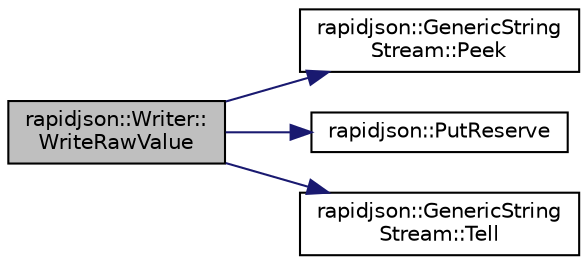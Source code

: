 digraph "rapidjson::Writer::WriteRawValue"
{
 // INTERACTIVE_SVG=YES
 // LATEX_PDF_SIZE
  edge [fontname="Helvetica",fontsize="10",labelfontname="Helvetica",labelfontsize="10"];
  node [fontname="Helvetica",fontsize="10",shape=record];
  rankdir="LR";
  Node135 [label="rapidjson::Writer::\lWriteRawValue",height=0.2,width=0.4,color="black", fillcolor="grey75", style="filled", fontcolor="black",tooltip=" "];
  Node135 -> Node136 [color="midnightblue",fontsize="10",style="solid",fontname="Helvetica"];
  Node136 [label="rapidjson::GenericString\lStream::Peek",height=0.2,width=0.4,color="black", fillcolor="white", style="filled",URL="$structrapidjson_1_1_generic_string_stream.html#aa941b18ff3849494ca3692a8688500da",tooltip=" "];
  Node135 -> Node137 [color="midnightblue",fontsize="10",style="solid",fontname="Helvetica"];
  Node137 [label="rapidjson::PutReserve",height=0.2,width=0.4,color="black", fillcolor="white", style="filled",URL="$namespacerapidjson.html#a820f77efccfbb749bd15fe4822d2c740",tooltip="Reserve n characters for writing to a stream."];
  Node135 -> Node138 [color="midnightblue",fontsize="10",style="solid",fontname="Helvetica"];
  Node138 [label="rapidjson::GenericString\lStream::Tell",height=0.2,width=0.4,color="black", fillcolor="white", style="filled",URL="$structrapidjson_1_1_generic_string_stream.html#a7b0cfaa0a08c80fa30140ba5679001c0",tooltip=" "];
}
